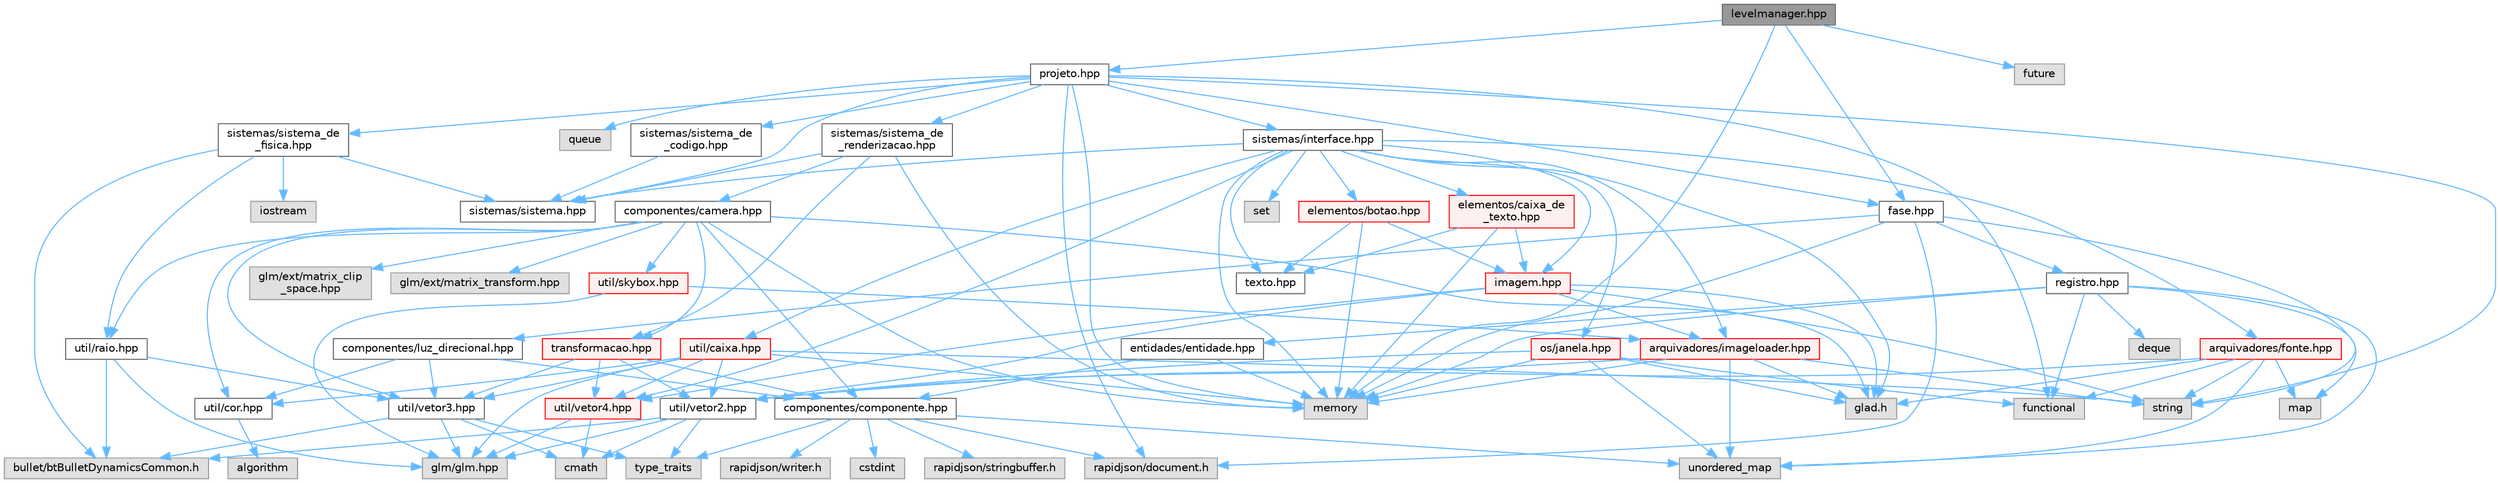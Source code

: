 digraph "levelmanager.hpp"
{
 // LATEX_PDF_SIZE
  bgcolor="transparent";
  edge [fontname=Helvetica,fontsize=10,labelfontname=Helvetica,labelfontsize=10];
  node [fontname=Helvetica,fontsize=10,shape=box,height=0.2,width=0.4];
  Node1 [id="Node000001",label="levelmanager.hpp",height=0.2,width=0.4,color="gray40", fillcolor="grey60", style="filled", fontcolor="black",tooltip="Gerencia as fases."];
  Node1 -> Node2 [id="edge1_Node000001_Node000002",color="steelblue1",style="solid",tooltip=" "];
  Node2 [id="Node000002",label="fase.hpp",height=0.2,width=0.4,color="grey40", fillcolor="white", style="filled",URL="$fase_8hpp_source.html",tooltip=" "];
  Node2 -> Node3 [id="edge2_Node000002_Node000003",color="steelblue1",style="solid",tooltip=" "];
  Node3 [id="Node000003",label="string",height=0.2,width=0.4,color="grey60", fillcolor="#E0E0E0", style="filled",tooltip=" "];
  Node2 -> Node4 [id="edge3_Node000002_Node000004",color="steelblue1",style="solid",tooltip=" "];
  Node4 [id="Node000004",label="memory",height=0.2,width=0.4,color="grey60", fillcolor="#E0E0E0", style="filled",tooltip=" "];
  Node2 -> Node5 [id="edge4_Node000002_Node000005",color="steelblue1",style="solid",tooltip=" "];
  Node5 [id="Node000005",label="rapidjson/document.h",height=0.2,width=0.4,color="grey60", fillcolor="#E0E0E0", style="filled",tooltip=" "];
  Node2 -> Node6 [id="edge5_Node000002_Node000006",color="steelblue1",style="solid",tooltip=" "];
  Node6 [id="Node000006",label="registro.hpp",height=0.2,width=0.4,color="grey40", fillcolor="white", style="filled",URL="$registro_8hpp.html",tooltip="Inclusoes e definições relacionadas à registro."];
  Node6 -> Node7 [id="edge6_Node000006_Node000007",color="steelblue1",style="solid",tooltip=" "];
  Node7 [id="Node000007",label="unordered_map",height=0.2,width=0.4,color="grey60", fillcolor="#E0E0E0", style="filled",tooltip=" "];
  Node6 -> Node8 [id="edge7_Node000006_Node000008",color="steelblue1",style="solid",tooltip=" "];
  Node8 [id="Node000008",label="map",height=0.2,width=0.4,color="grey60", fillcolor="#E0E0E0", style="filled",tooltip=" "];
  Node6 -> Node9 [id="edge8_Node000006_Node000009",color="steelblue1",style="solid",tooltip=" "];
  Node9 [id="Node000009",label="deque",height=0.2,width=0.4,color="grey60", fillcolor="#E0E0E0", style="filled",tooltip=" "];
  Node6 -> Node4 [id="edge9_Node000006_Node000004",color="steelblue1",style="solid",tooltip=" "];
  Node6 -> Node10 [id="edge10_Node000006_Node000010",color="steelblue1",style="solid",tooltip=" "];
  Node10 [id="Node000010",label="functional",height=0.2,width=0.4,color="grey60", fillcolor="#E0E0E0", style="filled",tooltip=" "];
  Node6 -> Node11 [id="edge11_Node000006_Node000011",color="steelblue1",style="solid",tooltip=" "];
  Node11 [id="Node000011",label="entidades/entidade.hpp",height=0.2,width=0.4,color="grey40", fillcolor="white", style="filled",URL="$entidade_8hpp.html",tooltip="Inclusoes e definições relacionadas à entidade/."];
  Node11 -> Node4 [id="edge12_Node000011_Node000004",color="steelblue1",style="solid",tooltip=" "];
  Node11 -> Node12 [id="edge13_Node000011_Node000012",color="steelblue1",style="solid",tooltip=" "];
  Node12 [id="Node000012",label="componentes/componente.hpp",height=0.2,width=0.4,color="grey40", fillcolor="white", style="filled",URL="$componente_8hpp.html",tooltip="Estrutura base para componetes."];
  Node12 -> Node7 [id="edge14_Node000012_Node000007",color="steelblue1",style="solid",tooltip=" "];
  Node12 -> Node13 [id="edge15_Node000012_Node000013",color="steelblue1",style="solid",tooltip=" "];
  Node13 [id="Node000013",label="cstdint",height=0.2,width=0.4,color="grey60", fillcolor="#E0E0E0", style="filled",tooltip=" "];
  Node12 -> Node14 [id="edge16_Node000012_Node000014",color="steelblue1",style="solid",tooltip=" "];
  Node14 [id="Node000014",label="type_traits",height=0.2,width=0.4,color="grey60", fillcolor="#E0E0E0", style="filled",tooltip=" "];
  Node12 -> Node5 [id="edge17_Node000012_Node000005",color="steelblue1",style="solid",tooltip=" "];
  Node12 -> Node15 [id="edge18_Node000012_Node000015",color="steelblue1",style="solid",tooltip=" "];
  Node15 [id="Node000015",label="rapidjson/writer.h",height=0.2,width=0.4,color="grey60", fillcolor="#E0E0E0", style="filled",tooltip=" "];
  Node12 -> Node16 [id="edge19_Node000012_Node000016",color="steelblue1",style="solid",tooltip=" "];
  Node16 [id="Node000016",label="rapidjson/stringbuffer.h",height=0.2,width=0.4,color="grey60", fillcolor="#E0E0E0", style="filled",tooltip=" "];
  Node2 -> Node17 [id="edge20_Node000002_Node000017",color="steelblue1",style="solid",tooltip=" "];
  Node17 [id="Node000017",label="componentes/luz_direcional.hpp",height=0.2,width=0.4,color="grey40", fillcolor="white", style="filled",URL="$luz__direcional_8hpp.html",tooltip=" "];
  Node17 -> Node12 [id="edge21_Node000017_Node000012",color="steelblue1",style="solid",tooltip=" "];
  Node17 -> Node18 [id="edge22_Node000017_Node000018",color="steelblue1",style="solid",tooltip=" "];
  Node18 [id="Node000018",label="util/vetor3.hpp",height=0.2,width=0.4,color="grey40", fillcolor="white", style="filled",URL="$vetor3_8hpp.html",tooltip=" "];
  Node18 -> Node19 [id="edge23_Node000018_Node000019",color="steelblue1",style="solid",tooltip=" "];
  Node19 [id="Node000019",label="cmath",height=0.2,width=0.4,color="grey60", fillcolor="#E0E0E0", style="filled",tooltip=" "];
  Node18 -> Node14 [id="edge24_Node000018_Node000014",color="steelblue1",style="solid",tooltip=" "];
  Node18 -> Node20 [id="edge25_Node000018_Node000020",color="steelblue1",style="solid",tooltip=" "];
  Node20 [id="Node000020",label="bullet/btBulletDynamicsCommon.h",height=0.2,width=0.4,color="grey60", fillcolor="#E0E0E0", style="filled",tooltip=" "];
  Node18 -> Node21 [id="edge26_Node000018_Node000021",color="steelblue1",style="solid",tooltip=" "];
  Node21 [id="Node000021",label="glm/glm.hpp",height=0.2,width=0.4,color="grey60", fillcolor="#E0E0E0", style="filled",tooltip=" "];
  Node17 -> Node22 [id="edge27_Node000017_Node000022",color="steelblue1",style="solid",tooltip=" "];
  Node22 [id="Node000022",label="util/cor.hpp",height=0.2,width=0.4,color="grey40", fillcolor="white", style="filled",URL="$cor_8hpp.html",tooltip=" "];
  Node22 -> Node23 [id="edge28_Node000022_Node000023",color="steelblue1",style="solid",tooltip=" "];
  Node23 [id="Node000023",label="algorithm",height=0.2,width=0.4,color="grey60", fillcolor="#E0E0E0", style="filled",tooltip=" "];
  Node1 -> Node24 [id="edge29_Node000001_Node000024",color="steelblue1",style="solid",tooltip=" "];
  Node24 [id="Node000024",label="projeto.hpp",height=0.2,width=0.4,color="grey40", fillcolor="white", style="filled",URL="$projeto_8hpp.html",tooltip="Classe projeto."];
  Node24 -> Node3 [id="edge30_Node000024_Node000003",color="steelblue1",style="solid",tooltip=" "];
  Node24 -> Node25 [id="edge31_Node000024_Node000025",color="steelblue1",style="solid",tooltip=" "];
  Node25 [id="Node000025",label="queue",height=0.2,width=0.4,color="grey60", fillcolor="#E0E0E0", style="filled",tooltip=" "];
  Node24 -> Node10 [id="edge32_Node000024_Node000010",color="steelblue1",style="solid",tooltip=" "];
  Node24 -> Node5 [id="edge33_Node000024_Node000005",color="steelblue1",style="solid",tooltip=" "];
  Node24 -> Node4 [id="edge34_Node000024_Node000004",color="steelblue1",style="solid",tooltip=" "];
  Node24 -> Node2 [id="edge35_Node000024_Node000002",color="steelblue1",style="solid",tooltip=" "];
  Node24 -> Node26 [id="edge36_Node000024_Node000026",color="steelblue1",style="solid",tooltip=" "];
  Node26 [id="Node000026",label="sistemas/sistema.hpp",height=0.2,width=0.4,color="grey40", fillcolor="white", style="filled",URL="$sistemas_2sistema_8hpp.html",tooltip=" "];
  Node24 -> Node27 [id="edge37_Node000024_Node000027",color="steelblue1",style="solid",tooltip=" "];
  Node27 [id="Node000027",label="sistemas/sistema_de\l_fisica.hpp",height=0.2,width=0.4,color="grey40", fillcolor="white", style="filled",URL="$sistema__de__fisica_8hpp.html",tooltip=" "];
  Node27 -> Node26 [id="edge38_Node000027_Node000026",color="steelblue1",style="solid",tooltip=" "];
  Node27 -> Node28 [id="edge39_Node000027_Node000028",color="steelblue1",style="solid",tooltip=" "];
  Node28 [id="Node000028",label="iostream",height=0.2,width=0.4,color="grey60", fillcolor="#E0E0E0", style="filled",tooltip=" "];
  Node27 -> Node29 [id="edge40_Node000027_Node000029",color="steelblue1",style="solid",tooltip=" "];
  Node29 [id="Node000029",label="util/raio.hpp",height=0.2,width=0.4,color="grey40", fillcolor="white", style="filled",URL="$raio_8hpp.html",tooltip=" "];
  Node29 -> Node21 [id="edge41_Node000029_Node000021",color="steelblue1",style="solid",tooltip=" "];
  Node29 -> Node18 [id="edge42_Node000029_Node000018",color="steelblue1",style="solid",tooltip=" "];
  Node29 -> Node20 [id="edge43_Node000029_Node000020",color="steelblue1",style="solid",tooltip=" "];
  Node27 -> Node20 [id="edge44_Node000027_Node000020",color="steelblue1",style="solid",tooltip=" "];
  Node24 -> Node30 [id="edge45_Node000024_Node000030",color="steelblue1",style="solid",tooltip=" "];
  Node30 [id="Node000030",label="sistemas/sistema_de\l_renderizacao.hpp",height=0.2,width=0.4,color="grey40", fillcolor="white", style="filled",URL="$sistema__de__renderizacao_8hpp.html",tooltip=" "];
  Node30 -> Node26 [id="edge46_Node000030_Node000026",color="steelblue1",style="solid",tooltip=" "];
  Node30 -> Node31 [id="edge47_Node000030_Node000031",color="steelblue1",style="solid",tooltip=" "];
  Node31 [id="Node000031",label="componentes/camera.hpp",height=0.2,width=0.4,color="grey40", fillcolor="white", style="filled",URL="$camera_8hpp_source.html",tooltip=" "];
  Node31 -> Node32 [id="edge48_Node000031_Node000032",color="steelblue1",style="solid",tooltip=" "];
  Node32 [id="Node000032",label="glm/ext/matrix_clip\l_space.hpp",height=0.2,width=0.4,color="grey60", fillcolor="#E0E0E0", style="filled",tooltip=" "];
  Node31 -> Node33 [id="edge49_Node000031_Node000033",color="steelblue1",style="solid",tooltip=" "];
  Node33 [id="Node000033",label="glm/ext/matrix_transform.hpp",height=0.2,width=0.4,color="grey60", fillcolor="#E0E0E0", style="filled",tooltip=" "];
  Node31 -> Node4 [id="edge50_Node000031_Node000004",color="steelblue1",style="solid",tooltip=" "];
  Node31 -> Node34 [id="edge51_Node000031_Node000034",color="steelblue1",style="solid",tooltip=" "];
  Node34 [id="Node000034",label="glad.h",height=0.2,width=0.4,color="grey60", fillcolor="#E0E0E0", style="filled",tooltip=" "];
  Node31 -> Node12 [id="edge52_Node000031_Node000012",color="steelblue1",style="solid",tooltip=" "];
  Node31 -> Node35 [id="edge53_Node000031_Node000035",color="steelblue1",style="solid",tooltip=" "];
  Node35 [id="Node000035",label="transformacao.hpp",height=0.2,width=0.4,color="red", fillcolor="#FFF0F0", style="filled",URL="$transformacao_8hpp.html",tooltip="Calcula a mtriz de modelo para um objeto 3d qualquer."];
  Node35 -> Node12 [id="edge54_Node000035_Node000012",color="steelblue1",style="solid",tooltip=" "];
  Node35 -> Node36 [id="edge55_Node000035_Node000036",color="steelblue1",style="solid",tooltip=" "];
  Node36 [id="Node000036",label="util/vetor2.hpp",height=0.2,width=0.4,color="grey40", fillcolor="white", style="filled",URL="$vetor2_8hpp.html",tooltip=" "];
  Node36 -> Node19 [id="edge56_Node000036_Node000019",color="steelblue1",style="solid",tooltip=" "];
  Node36 -> Node14 [id="edge57_Node000036_Node000014",color="steelblue1",style="solid",tooltip=" "];
  Node36 -> Node20 [id="edge58_Node000036_Node000020",color="steelblue1",style="solid",tooltip=" "];
  Node36 -> Node21 [id="edge59_Node000036_Node000021",color="steelblue1",style="solid",tooltip=" "];
  Node35 -> Node18 [id="edge60_Node000035_Node000018",color="steelblue1",style="solid",tooltip=" "];
  Node35 -> Node37 [id="edge61_Node000035_Node000037",color="steelblue1",style="solid",tooltip=" "];
  Node37 [id="Node000037",label="util/vetor4.hpp",height=0.2,width=0.4,color="red", fillcolor="#FFF0F0", style="filled",URL="$vetor4_8hpp.html",tooltip=" "];
  Node37 -> Node19 [id="edge62_Node000037_Node000019",color="steelblue1",style="solid",tooltip=" "];
  Node37 -> Node21 [id="edge63_Node000037_Node000021",color="steelblue1",style="solid",tooltip=" "];
  Node31 -> Node43 [id="edge64_Node000031_Node000043",color="steelblue1",style="solid",tooltip=" "];
  Node43 [id="Node000043",label="util/skybox.hpp",height=0.2,width=0.4,color="red", fillcolor="#FFF0F0", style="filled",URL="$skybox_8hpp.html",tooltip=" "];
  Node43 -> Node49 [id="edge65_Node000043_Node000049",color="steelblue1",style="solid",tooltip=" "];
  Node49 [id="Node000049",label="arquivadores/imageloader.hpp",height=0.2,width=0.4,color="red", fillcolor="#FFF0F0", style="filled",URL="$imageloader_8hpp.html",tooltip=" "];
  Node49 -> Node34 [id="edge66_Node000049_Node000034",color="steelblue1",style="solid",tooltip=" "];
  Node49 -> Node3 [id="edge67_Node000049_Node000003",color="steelblue1",style="solid",tooltip=" "];
  Node49 -> Node7 [id="edge68_Node000049_Node000007",color="steelblue1",style="solid",tooltip=" "];
  Node49 -> Node4 [id="edge69_Node000049_Node000004",color="steelblue1",style="solid",tooltip=" "];
  Node49 -> Node36 [id="edge70_Node000049_Node000036",color="steelblue1",style="solid",tooltip=" "];
  Node43 -> Node21 [id="edge71_Node000043_Node000021",color="steelblue1",style="solid",tooltip=" "];
  Node31 -> Node18 [id="edge72_Node000031_Node000018",color="steelblue1",style="solid",tooltip=" "];
  Node31 -> Node22 [id="edge73_Node000031_Node000022",color="steelblue1",style="solid",tooltip=" "];
  Node31 -> Node29 [id="edge74_Node000031_Node000029",color="steelblue1",style="solid",tooltip=" "];
  Node30 -> Node35 [id="edge75_Node000030_Node000035",color="steelblue1",style="solid",tooltip=" "];
  Node30 -> Node4 [id="edge76_Node000030_Node000004",color="steelblue1",style="solid",tooltip=" "];
  Node24 -> Node59 [id="edge77_Node000024_Node000059",color="steelblue1",style="solid",tooltip=" "];
  Node59 [id="Node000059",label="sistemas/sistema_de\l_codigo.hpp",height=0.2,width=0.4,color="grey40", fillcolor="white", style="filled",URL="$sistema__de__codigo_8hpp.html",tooltip=" "];
  Node59 -> Node26 [id="edge78_Node000059_Node000026",color="steelblue1",style="solid",tooltip=" "];
  Node24 -> Node60 [id="edge79_Node000024_Node000060",color="steelblue1",style="solid",tooltip=" "];
  Node60 [id="Node000060",label="sistemas/interface.hpp",height=0.2,width=0.4,color="grey40", fillcolor="white", style="filled",URL="$interface_8hpp_source.html",tooltip=" "];
  Node60 -> Node34 [id="edge80_Node000060_Node000034",color="steelblue1",style="solid",tooltip=" "];
  Node60 -> Node4 [id="edge81_Node000060_Node000004",color="steelblue1",style="solid",tooltip=" "];
  Node60 -> Node61 [id="edge82_Node000060_Node000061",color="steelblue1",style="solid",tooltip=" "];
  Node61 [id="Node000061",label="set",height=0.2,width=0.4,color="grey60", fillcolor="#E0E0E0", style="filled",tooltip=" "];
  Node60 -> Node26 [id="edge83_Node000060_Node000026",color="steelblue1",style="solid",tooltip=" "];
  Node60 -> Node49 [id="edge84_Node000060_Node000049",color="steelblue1",style="solid",tooltip=" "];
  Node60 -> Node62 [id="edge85_Node000060_Node000062",color="steelblue1",style="solid",tooltip=" "];
  Node62 [id="Node000062",label="arquivadores/fonte.hpp",height=0.2,width=0.4,color="red", fillcolor="#FFF0F0", style="filled",URL="$fonte_8hpp.html",tooltip=" "];
  Node62 -> Node34 [id="edge86_Node000062_Node000034",color="steelblue1",style="solid",tooltip=" "];
  Node62 -> Node3 [id="edge87_Node000062_Node000003",color="steelblue1",style="solid",tooltip=" "];
  Node62 -> Node8 [id="edge88_Node000062_Node000008",color="steelblue1",style="solid",tooltip=" "];
  Node62 -> Node7 [id="edge89_Node000062_Node000007",color="steelblue1",style="solid",tooltip=" "];
  Node62 -> Node36 [id="edge90_Node000062_Node000036",color="steelblue1",style="solid",tooltip=" "];
  Node62 -> Node10 [id="edge91_Node000062_Node000010",color="steelblue1",style="solid",tooltip=" "];
  Node60 -> Node64 [id="edge92_Node000060_Node000064",color="steelblue1",style="solid",tooltip=" "];
  Node64 [id="Node000064",label="util/caixa.hpp",height=0.2,width=0.4,color="red", fillcolor="#FFF0F0", style="filled",URL="$caixa_8hpp.html",tooltip=" "];
  Node64 -> Node3 [id="edge93_Node000064_Node000003",color="steelblue1",style="solid",tooltip=" "];
  Node64 -> Node4 [id="edge94_Node000064_Node000004",color="steelblue1",style="solid",tooltip=" "];
  Node64 -> Node36 [id="edge95_Node000064_Node000036",color="steelblue1",style="solid",tooltip=" "];
  Node64 -> Node18 [id="edge96_Node000064_Node000018",color="steelblue1",style="solid",tooltip=" "];
  Node64 -> Node22 [id="edge97_Node000064_Node000022",color="steelblue1",style="solid",tooltip=" "];
  Node64 -> Node37 [id="edge98_Node000064_Node000037",color="steelblue1",style="solid",tooltip=" "];
  Node64 -> Node21 [id="edge99_Node000064_Node000021",color="steelblue1",style="solid",tooltip=" "];
  Node60 -> Node66 [id="edge100_Node000060_Node000066",color="steelblue1",style="solid",tooltip=" "];
  Node66 [id="Node000066",label="elementos/botao.hpp",height=0.2,width=0.4,color="red", fillcolor="#FFF0F0", style="filled",URL="$botao_8hpp.html",tooltip=" "];
  Node66 -> Node67 [id="edge101_Node000066_Node000067",color="steelblue1",style="solid",tooltip=" "];
  Node67 [id="Node000067",label="imagem.hpp",height=0.2,width=0.4,color="red", fillcolor="#FFF0F0", style="filled",URL="$imagem_8hpp.html",tooltip=" "];
  Node67 -> Node34 [id="edge102_Node000067_Node000034",color="steelblue1",style="solid",tooltip=" "];
  Node67 -> Node3 [id="edge103_Node000067_Node000003",color="steelblue1",style="solid",tooltip=" "];
  Node67 -> Node36 [id="edge104_Node000067_Node000036",color="steelblue1",style="solid",tooltip=" "];
  Node67 -> Node37 [id="edge105_Node000067_Node000037",color="steelblue1",style="solid",tooltip=" "];
  Node67 -> Node49 [id="edge106_Node000067_Node000049",color="steelblue1",style="solid",tooltip=" "];
  Node66 -> Node69 [id="edge107_Node000066_Node000069",color="steelblue1",style="solid",tooltip=" "];
  Node69 [id="Node000069",label="texto.hpp",height=0.2,width=0.4,color="grey40", fillcolor="white", style="filled",URL="$texto_8hpp.html",tooltip=" "];
  Node66 -> Node4 [id="edge108_Node000066_Node000004",color="steelblue1",style="solid",tooltip=" "];
  Node60 -> Node70 [id="edge109_Node000060_Node000070",color="steelblue1",style="solid",tooltip=" "];
  Node70 [id="Node000070",label="elementos/caixa_de\l_texto.hpp",height=0.2,width=0.4,color="red", fillcolor="#FFF0F0", style="filled",URL="$caixa__de__texto_8hpp.html",tooltip=" "];
  Node70 -> Node67 [id="edge110_Node000070_Node000067",color="steelblue1",style="solid",tooltip=" "];
  Node70 -> Node69 [id="edge111_Node000070_Node000069",color="steelblue1",style="solid",tooltip=" "];
  Node70 -> Node4 [id="edge112_Node000070_Node000004",color="steelblue1",style="solid",tooltip=" "];
  Node60 -> Node67 [id="edge113_Node000060_Node000067",color="steelblue1",style="solid",tooltip=" "];
  Node60 -> Node69 [id="edge114_Node000060_Node000069",color="steelblue1",style="solid",tooltip=" "];
  Node60 -> Node37 [id="edge115_Node000060_Node000037",color="steelblue1",style="solid",tooltip=" "];
  Node60 -> Node72 [id="edge116_Node000060_Node000072",color="steelblue1",style="solid",tooltip=" "];
  Node72 [id="Node000072",label="os/janela.hpp",height=0.2,width=0.4,color="red", fillcolor="#FFF0F0", style="filled",URL="$janela_8hpp_source.html",tooltip=" "];
  Node72 -> Node10 [id="edge117_Node000072_Node000010",color="steelblue1",style="solid",tooltip=" "];
  Node72 -> Node4 [id="edge118_Node000072_Node000004",color="steelblue1",style="solid",tooltip=" "];
  Node72 -> Node7 [id="edge119_Node000072_Node000007",color="steelblue1",style="solid",tooltip=" "];
  Node72 -> Node34 [id="edge120_Node000072_Node000034",color="steelblue1",style="solid",tooltip=" "];
  Node72 -> Node36 [id="edge121_Node000072_Node000036",color="steelblue1",style="solid",tooltip=" "];
  Node1 -> Node73 [id="edge122_Node000001_Node000073",color="steelblue1",style="solid",tooltip=" "];
  Node73 [id="Node000073",label="future",height=0.2,width=0.4,color="grey60", fillcolor="#E0E0E0", style="filled",tooltip=" "];
  Node1 -> Node4 [id="edge123_Node000001_Node000004",color="steelblue1",style="solid",tooltip=" "];
}
